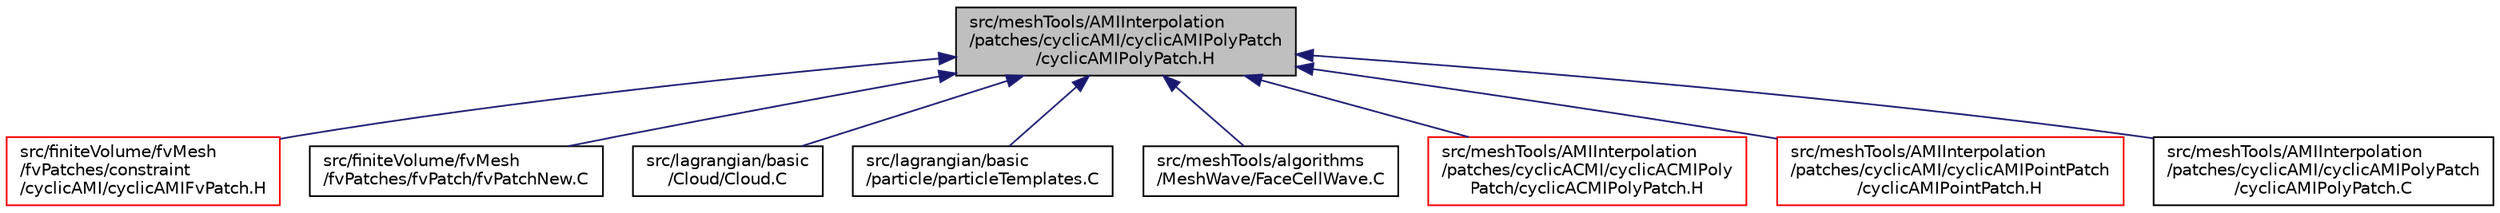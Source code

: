 digraph "src/meshTools/AMIInterpolation/patches/cyclicAMI/cyclicAMIPolyPatch/cyclicAMIPolyPatch.H"
{
  bgcolor="transparent";
  edge [fontname="Helvetica",fontsize="10",labelfontname="Helvetica",labelfontsize="10"];
  node [fontname="Helvetica",fontsize="10",shape=record];
  Node1 [label="src/meshTools/AMIInterpolation\l/patches/cyclicAMI/cyclicAMIPolyPatch\l/cyclicAMIPolyPatch.H",height=0.2,width=0.4,color="black", fillcolor="grey75", style="filled", fontcolor="black"];
  Node1 -> Node2 [dir="back",color="midnightblue",fontsize="10",style="solid",fontname="Helvetica"];
  Node2 [label="src/finiteVolume/fvMesh\l/fvPatches/constraint\l/cyclicAMI/cyclicAMIFvPatch.H",height=0.2,width=0.4,color="red",URL="$a05893.html"];
  Node1 -> Node3 [dir="back",color="midnightblue",fontsize="10",style="solid",fontname="Helvetica"];
  Node3 [label="src/finiteVolume/fvMesh\l/fvPatches/fvPatch/fvPatchNew.C",height=0.2,width=0.4,color="black",URL="$a05926.html"];
  Node1 -> Node4 [dir="back",color="midnightblue",fontsize="10",style="solid",fontname="Helvetica"];
  Node4 [label="src/lagrangian/basic\l/Cloud/Cloud.C",height=0.2,width=0.4,color="black",URL="$a06335.html"];
  Node1 -> Node5 [dir="back",color="midnightblue",fontsize="10",style="solid",fontname="Helvetica"];
  Node5 [label="src/lagrangian/basic\l/particle/particleTemplates.C",height=0.2,width=0.4,color="black",URL="$a06354.html"];
  Node1 -> Node6 [dir="back",color="midnightblue",fontsize="10",style="solid",fontname="Helvetica"];
  Node6 [label="src/meshTools/algorithms\l/MeshWave/FaceCellWave.C",height=0.2,width=0.4,color="black",URL="$a07133.html"];
  Node1 -> Node7 [dir="back",color="midnightblue",fontsize="10",style="solid",fontname="Helvetica"];
  Node7 [label="src/meshTools/AMIInterpolation\l/patches/cyclicACMI/cyclicACMIPoly\lPatch/cyclicACMIPolyPatch.H",height=0.2,width=0.4,color="red",URL="$a07200.html"];
  Node1 -> Node8 [dir="back",color="midnightblue",fontsize="10",style="solid",fontname="Helvetica"];
  Node8 [label="src/meshTools/AMIInterpolation\l/patches/cyclicAMI/cyclicAMIPointPatch\l/cyclicAMIPointPatch.H",height=0.2,width=0.4,color="red",URL="$a07208.html"];
  Node1 -> Node9 [dir="back",color="midnightblue",fontsize="10",style="solid",fontname="Helvetica"];
  Node9 [label="src/meshTools/AMIInterpolation\l/patches/cyclicAMI/cyclicAMIPolyPatch\l/cyclicAMIPolyPatch.C",height=0.2,width=0.4,color="black",URL="$a07213.html"];
}
